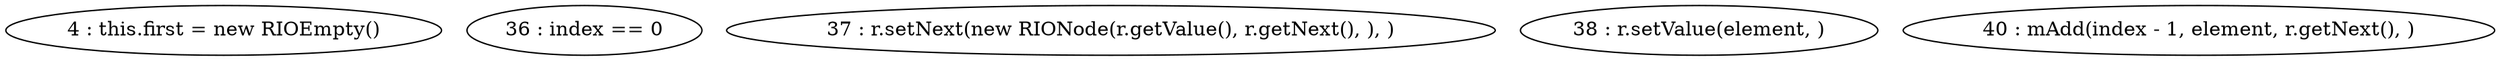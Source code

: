 digraph G {
"4 : this.first = new RIOEmpty()"
"36 : index == 0"
"37 : r.setNext(new RIONode(r.getValue(), r.getNext(), ), )"
"38 : r.setValue(element, )"
"40 : mAdd(index - 1, element, r.getNext(), )"
}